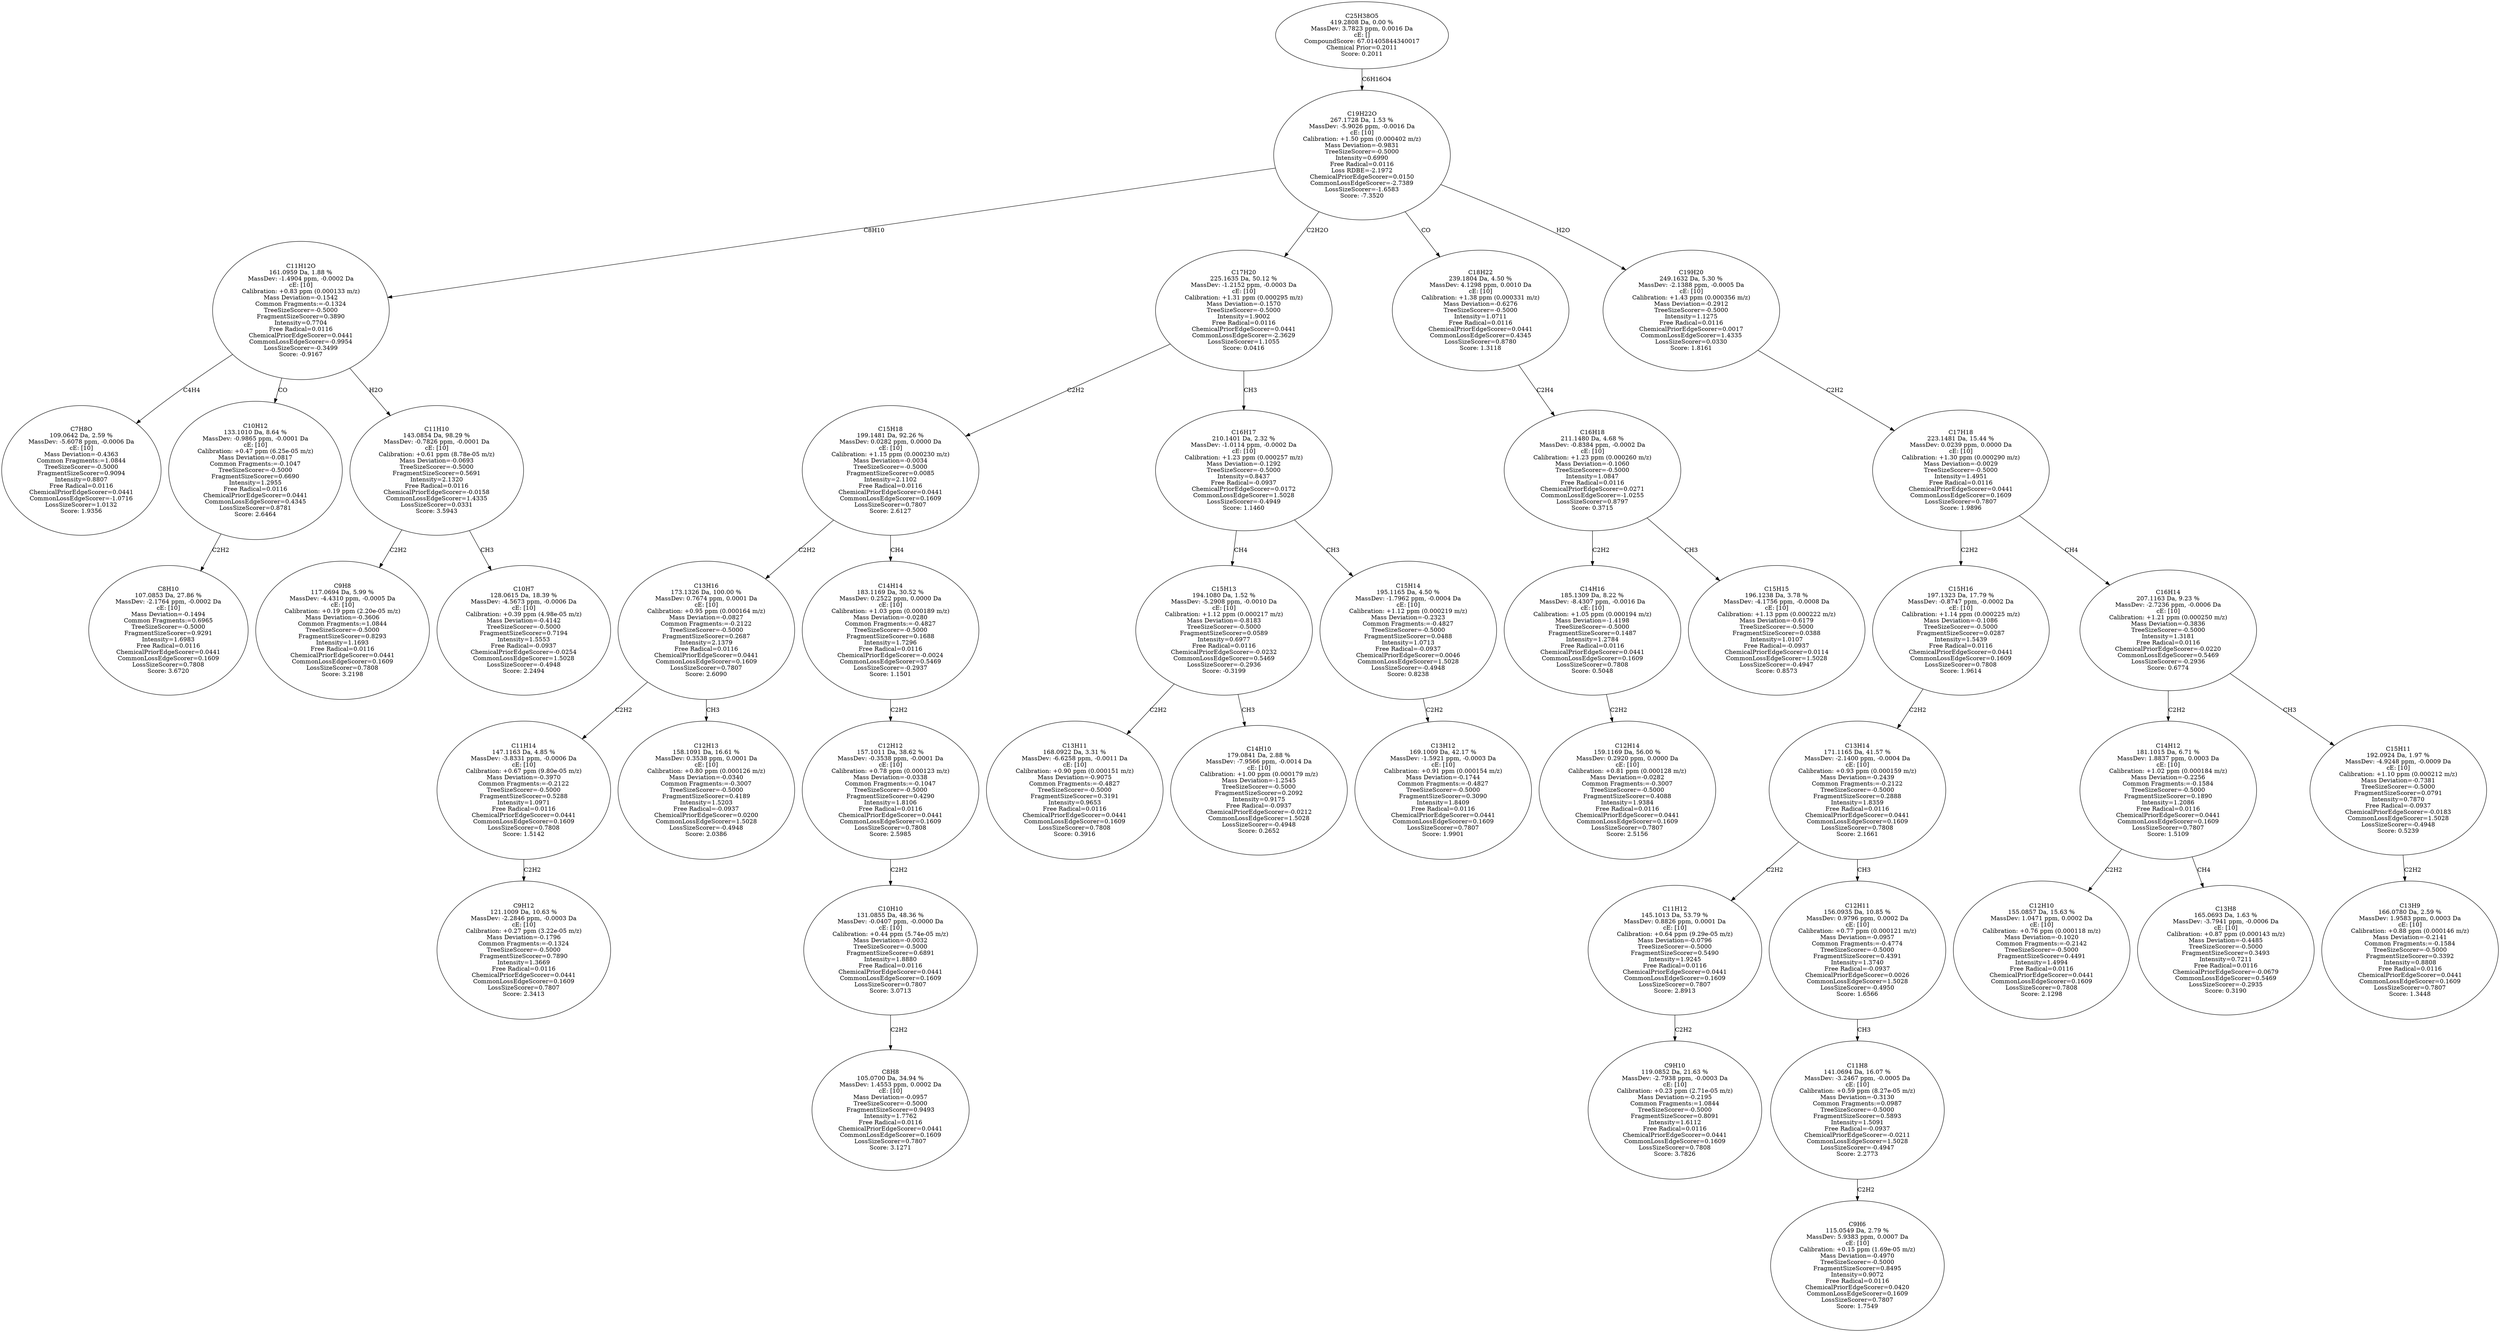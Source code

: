 strict digraph {
v1 [label="C7H8O\n109.0642 Da, 2.59 %\nMassDev: -5.6078 ppm, -0.0006 Da\ncE: [10]\nMass Deviation=-0.4363\nCommon Fragments:=1.0844\nTreeSizeScorer=-0.5000\nFragmentSizeScorer=0.9094\nIntensity=0.8807\nFree Radical=0.0116\nChemicalPriorEdgeScorer=0.0441\nCommonLossEdgeScorer=-1.0716\nLossSizeScorer=1.0132\nScore: 1.9356"];
v2 [label="C8H10\n107.0853 Da, 27.86 %\nMassDev: -2.1764 ppm, -0.0002 Da\ncE: [10]\nMass Deviation=-0.1494\nCommon Fragments:=0.6965\nTreeSizeScorer=-0.5000\nFragmentSizeScorer=0.9291\nIntensity=1.6983\nFree Radical=0.0116\nChemicalPriorEdgeScorer=0.0441\nCommonLossEdgeScorer=0.1609\nLossSizeScorer=0.7808\nScore: 3.6720"];
v3 [label="C10H12\n133.1010 Da, 8.64 %\nMassDev: -0.9865 ppm, -0.0001 Da\ncE: [10]\nCalibration: +0.47 ppm (6.25e-05 m/z)\nMass Deviation=-0.0817\nCommon Fragments:=-0.1047\nTreeSizeScorer=-0.5000\nFragmentSizeScorer=0.6690\nIntensity=1.2955\nFree Radical=0.0116\nChemicalPriorEdgeScorer=0.0441\nCommonLossEdgeScorer=0.4345\nLossSizeScorer=0.8781\nScore: 2.6464"];
v4 [label="C9H8\n117.0694 Da, 5.99 %\nMassDev: -4.4310 ppm, -0.0005 Da\ncE: [10]\nCalibration: +0.19 ppm (2.20e-05 m/z)\nMass Deviation=-0.3606\nCommon Fragments:=1.0844\nTreeSizeScorer=-0.5000\nFragmentSizeScorer=0.8293\nIntensity=1.1693\nFree Radical=0.0116\nChemicalPriorEdgeScorer=0.0441\nCommonLossEdgeScorer=0.1609\nLossSizeScorer=0.7808\nScore: 3.2198"];
v5 [label="C10H7\n128.0615 Da, 18.39 %\nMassDev: -4.5673 ppm, -0.0006 Da\ncE: [10]\nCalibration: +0.39 ppm (4.98e-05 m/z)\nMass Deviation=-0.4142\nTreeSizeScorer=-0.5000\nFragmentSizeScorer=0.7194\nIntensity=1.5553\nFree Radical=-0.0937\nChemicalPriorEdgeScorer=-0.0254\nCommonLossEdgeScorer=1.5028\nLossSizeScorer=-0.4948\nScore: 2.2494"];
v6 [label="C11H10\n143.0854 Da, 98.29 %\nMassDev: -0.7826 ppm, -0.0001 Da\ncE: [10]\nCalibration: +0.61 ppm (8.78e-05 m/z)\nMass Deviation=-0.0693\nTreeSizeScorer=-0.5000\nFragmentSizeScorer=0.5691\nIntensity=2.1320\nFree Radical=0.0116\nChemicalPriorEdgeScorer=-0.0158\nCommonLossEdgeScorer=1.4335\nLossSizeScorer=0.0331\nScore: 3.5943"];
v7 [label="C11H12O\n161.0959 Da, 1.88 %\nMassDev: -1.4904 ppm, -0.0002 Da\ncE: [10]\nCalibration: +0.83 ppm (0.000133 m/z)\nMass Deviation=-0.1542\nCommon Fragments:=-0.1324\nTreeSizeScorer=-0.5000\nFragmentSizeScorer=0.3890\nIntensity=0.7704\nFree Radical=0.0116\nChemicalPriorEdgeScorer=0.0441\nCommonLossEdgeScorer=-0.9954\nLossSizeScorer=-0.3499\nScore: -0.9167"];
v8 [label="C9H12\n121.1009 Da, 10.63 %\nMassDev: -2.2846 ppm, -0.0003 Da\ncE: [10]\nCalibration: +0.27 ppm (3.22e-05 m/z)\nMass Deviation=-0.1796\nCommon Fragments:=-0.1324\nTreeSizeScorer=-0.5000\nFragmentSizeScorer=0.7890\nIntensity=1.3669\nFree Radical=0.0116\nChemicalPriorEdgeScorer=0.0441\nCommonLossEdgeScorer=0.1609\nLossSizeScorer=0.7807\nScore: 2.3413"];
v9 [label="C11H14\n147.1163 Da, 4.85 %\nMassDev: -3.8331 ppm, -0.0006 Da\ncE: [10]\nCalibration: +0.67 ppm (9.80e-05 m/z)\nMass Deviation=-0.3970\nCommon Fragments:=-0.2122\nTreeSizeScorer=-0.5000\nFragmentSizeScorer=0.5288\nIntensity=1.0971\nFree Radical=0.0116\nChemicalPriorEdgeScorer=0.0441\nCommonLossEdgeScorer=0.1609\nLossSizeScorer=0.7808\nScore: 1.5142"];
v10 [label="C12H13\n158.1091 Da, 16.61 %\nMassDev: 0.3538 ppm, 0.0001 Da\ncE: [10]\nCalibration: +0.80 ppm (0.000126 m/z)\nMass Deviation=-0.0340\nCommon Fragments:=-0.3007\nTreeSizeScorer=-0.5000\nFragmentSizeScorer=0.4189\nIntensity=1.5203\nFree Radical=-0.0937\nChemicalPriorEdgeScorer=0.0200\nCommonLossEdgeScorer=1.5028\nLossSizeScorer=-0.4948\nScore: 2.0386"];
v11 [label="C13H16\n173.1326 Da, 100.00 %\nMassDev: 0.7674 ppm, 0.0001 Da\ncE: [10]\nCalibration: +0.95 ppm (0.000164 m/z)\nMass Deviation=-0.0827\nCommon Fragments:=-0.2122\nTreeSizeScorer=-0.5000\nFragmentSizeScorer=0.2687\nIntensity=2.1379\nFree Radical=0.0116\nChemicalPriorEdgeScorer=0.0441\nCommonLossEdgeScorer=0.1609\nLossSizeScorer=0.7807\nScore: 2.6090"];
v12 [label="C8H8\n105.0700 Da, 34.94 %\nMassDev: 1.4553 ppm, 0.0002 Da\ncE: [10]\nMass Deviation=-0.0957\nTreeSizeScorer=-0.5000\nFragmentSizeScorer=0.9493\nIntensity=1.7762\nFree Radical=0.0116\nChemicalPriorEdgeScorer=0.0441\nCommonLossEdgeScorer=0.1609\nLossSizeScorer=0.7807\nScore: 3.1271"];
v13 [label="C10H10\n131.0855 Da, 48.36 %\nMassDev: -0.0407 ppm, -0.0000 Da\ncE: [10]\nCalibration: +0.44 ppm (5.74e-05 m/z)\nMass Deviation=-0.0032\nTreeSizeScorer=-0.5000\nFragmentSizeScorer=0.6891\nIntensity=1.8880\nFree Radical=0.0116\nChemicalPriorEdgeScorer=0.0441\nCommonLossEdgeScorer=0.1609\nLossSizeScorer=0.7807\nScore: 3.0713"];
v14 [label="C12H12\n157.1011 Da, 38.62 %\nMassDev: -0.3538 ppm, -0.0001 Da\ncE: [10]\nCalibration: +0.78 ppm (0.000123 m/z)\nMass Deviation=-0.0338\nCommon Fragments:=-0.1047\nTreeSizeScorer=-0.5000\nFragmentSizeScorer=0.4290\nIntensity=1.8106\nFree Radical=0.0116\nChemicalPriorEdgeScorer=0.0441\nCommonLossEdgeScorer=0.1609\nLossSizeScorer=0.7808\nScore: 2.5985"];
v15 [label="C14H14\n183.1169 Da, 30.52 %\nMassDev: 0.2522 ppm, 0.0000 Da\ncE: [10]\nCalibration: +1.03 ppm (0.000189 m/z)\nMass Deviation=-0.0280\nCommon Fragments:=-0.4827\nTreeSizeScorer=-0.5000\nFragmentSizeScorer=0.1688\nIntensity=1.7296\nFree Radical=0.0116\nChemicalPriorEdgeScorer=-0.0024\nCommonLossEdgeScorer=0.5469\nLossSizeScorer=-0.2937\nScore: 1.1501"];
v16 [label="C15H18\n199.1481 Da, 92.26 %\nMassDev: 0.0282 ppm, 0.0000 Da\ncE: [10]\nCalibration: +1.15 ppm (0.000230 m/z)\nMass Deviation=-0.0034\nTreeSizeScorer=-0.5000\nFragmentSizeScorer=0.0085\nIntensity=2.1102\nFree Radical=0.0116\nChemicalPriorEdgeScorer=0.0441\nCommonLossEdgeScorer=0.1609\nLossSizeScorer=0.7807\nScore: 2.6127"];
v17 [label="C13H11\n168.0922 Da, 3.31 %\nMassDev: -6.6258 ppm, -0.0011 Da\ncE: [10]\nCalibration: +0.90 ppm (0.000151 m/z)\nMass Deviation=-0.9075\nCommon Fragments:=-0.4827\nTreeSizeScorer=-0.5000\nFragmentSizeScorer=0.3191\nIntensity=0.9653\nFree Radical=0.0116\nChemicalPriorEdgeScorer=0.0441\nCommonLossEdgeScorer=0.1609\nLossSizeScorer=0.7808\nScore: 0.3916"];
v18 [label="C14H10\n179.0841 Da, 2.88 %\nMassDev: -7.9566 ppm, -0.0014 Da\ncE: [10]\nCalibration: +1.00 ppm (0.000179 m/z)\nMass Deviation=-1.2545\nTreeSizeScorer=-0.5000\nFragmentSizeScorer=0.2092\nIntensity=0.9175\nFree Radical=-0.0937\nChemicalPriorEdgeScorer=-0.0212\nCommonLossEdgeScorer=1.5028\nLossSizeScorer=-0.4948\nScore: 0.2652"];
v19 [label="C15H13\n194.1080 Da, 1.52 %\nMassDev: -5.2908 ppm, -0.0010 Da\ncE: [10]\nCalibration: +1.12 ppm (0.000217 m/z)\nMass Deviation=-0.8183\nTreeSizeScorer=-0.5000\nFragmentSizeScorer=0.0589\nIntensity=0.6977\nFree Radical=0.0116\nChemicalPriorEdgeScorer=-0.0232\nCommonLossEdgeScorer=0.5469\nLossSizeScorer=-0.2936\nScore: -0.3199"];
v20 [label="C13H12\n169.1009 Da, 42.17 %\nMassDev: -1.5921 ppm, -0.0003 Da\ncE: [10]\nCalibration: +0.91 ppm (0.000154 m/z)\nMass Deviation=-0.1744\nCommon Fragments:=-0.4827\nTreeSizeScorer=-0.5000\nFragmentSizeScorer=0.3090\nIntensity=1.8409\nFree Radical=0.0116\nChemicalPriorEdgeScorer=0.0441\nCommonLossEdgeScorer=0.1609\nLossSizeScorer=0.7807\nScore: 1.9901"];
v21 [label="C15H14\n195.1165 Da, 4.50 %\nMassDev: -1.7962 ppm, -0.0004 Da\ncE: [10]\nCalibration: +1.12 ppm (0.000219 m/z)\nMass Deviation=-0.2323\nCommon Fragments:=-0.4827\nTreeSizeScorer=-0.5000\nFragmentSizeScorer=0.0488\nIntensity=1.0713\nFree Radical=-0.0937\nChemicalPriorEdgeScorer=0.0046\nCommonLossEdgeScorer=1.5028\nLossSizeScorer=-0.4948\nScore: 0.8238"];
v22 [label="C16H17\n210.1401 Da, 2.32 %\nMassDev: -1.0114 ppm, -0.0002 Da\ncE: [10]\nCalibration: +1.23 ppm (0.000257 m/z)\nMass Deviation=-0.1292\nTreeSizeScorer=-0.5000\nIntensity=0.8437\nFree Radical=-0.0937\nChemicalPriorEdgeScorer=0.0172\nCommonLossEdgeScorer=1.5028\nLossSizeScorer=-0.4949\nScore: 1.1460"];
v23 [label="C17H20\n225.1635 Da, 50.12 %\nMassDev: -1.2152 ppm, -0.0003 Da\ncE: [10]\nCalibration: +1.31 ppm (0.000295 m/z)\nMass Deviation=-0.1570\nTreeSizeScorer=-0.5000\nIntensity=1.9002\nFree Radical=0.0116\nChemicalPriorEdgeScorer=0.0441\nCommonLossEdgeScorer=-2.3629\nLossSizeScorer=1.1055\nScore: 0.0416"];
v24 [label="C12H14\n159.1169 Da, 56.00 %\nMassDev: 0.2920 ppm, 0.0000 Da\ncE: [10]\nCalibration: +0.81 ppm (0.000128 m/z)\nMass Deviation=-0.0282\nCommon Fragments:=-0.3007\nTreeSizeScorer=-0.5000\nFragmentSizeScorer=0.4088\nIntensity=1.9384\nFree Radical=0.0116\nChemicalPriorEdgeScorer=0.0441\nCommonLossEdgeScorer=0.1609\nLossSizeScorer=0.7807\nScore: 2.5156"];
v25 [label="C14H16\n185.1309 Da, 8.22 %\nMassDev: -8.4307 ppm, -0.0016 Da\ncE: [10]\nCalibration: +1.05 ppm (0.000194 m/z)\nMass Deviation=-1.4198\nTreeSizeScorer=-0.5000\nFragmentSizeScorer=0.1487\nIntensity=1.2784\nFree Radical=0.0116\nChemicalPriorEdgeScorer=0.0441\nCommonLossEdgeScorer=0.1609\nLossSizeScorer=0.7808\nScore: 0.5048"];
v26 [label="C15H15\n196.1238 Da, 3.78 %\nMassDev: -4.1756 ppm, -0.0008 Da\ncE: [10]\nCalibration: +1.13 ppm (0.000222 m/z)\nMass Deviation=-0.6179\nTreeSizeScorer=-0.5000\nFragmentSizeScorer=0.0388\nIntensity=1.0107\nFree Radical=-0.0937\nChemicalPriorEdgeScorer=0.0114\nCommonLossEdgeScorer=1.5028\nLossSizeScorer=-0.4947\nScore: 0.8573"];
v27 [label="C16H18\n211.1480 Da, 4.68 %\nMassDev: -0.8384 ppm, -0.0002 Da\ncE: [10]\nCalibration: +1.23 ppm (0.000260 m/z)\nMass Deviation=-0.1060\nTreeSizeScorer=-0.5000\nIntensity=1.0847\nFree Radical=0.0116\nChemicalPriorEdgeScorer=0.0271\nCommonLossEdgeScorer=-1.0255\nLossSizeScorer=0.8797\nScore: 0.3715"];
v28 [label="C18H22\n239.1804 Da, 4.50 %\nMassDev: 4.1298 ppm, 0.0010 Da\ncE: [10]\nCalibration: +1.38 ppm (0.000331 m/z)\nMass Deviation=-0.6276\nTreeSizeScorer=-0.5000\nIntensity=1.0711\nFree Radical=0.0116\nChemicalPriorEdgeScorer=0.0441\nCommonLossEdgeScorer=0.4345\nLossSizeScorer=0.8780\nScore: 1.3118"];
v29 [label="C9H10\n119.0852 Da, 21.63 %\nMassDev: -2.7938 ppm, -0.0003 Da\ncE: [10]\nCalibration: +0.23 ppm (2.71e-05 m/z)\nMass Deviation=-0.2195\nCommon Fragments:=1.0844\nTreeSizeScorer=-0.5000\nFragmentSizeScorer=0.8091\nIntensity=1.6112\nFree Radical=0.0116\nChemicalPriorEdgeScorer=0.0441\nCommonLossEdgeScorer=0.1609\nLossSizeScorer=0.7808\nScore: 3.7826"];
v30 [label="C11H12\n145.1013 Da, 53.79 %\nMassDev: 0.8826 ppm, 0.0001 Da\ncE: [10]\nCalibration: +0.64 ppm (9.29e-05 m/z)\nMass Deviation=-0.0796\nTreeSizeScorer=-0.5000\nFragmentSizeScorer=0.5490\nIntensity=1.9245\nFree Radical=0.0116\nChemicalPriorEdgeScorer=0.0441\nCommonLossEdgeScorer=0.1609\nLossSizeScorer=0.7807\nScore: 2.8913"];
v31 [label="C9H6\n115.0549 Da, 2.79 %\nMassDev: 5.9383 ppm, 0.0007 Da\ncE: [10]\nCalibration: +0.15 ppm (1.69e-05 m/z)\nMass Deviation=-0.4970\nTreeSizeScorer=-0.5000\nFragmentSizeScorer=0.8495\nIntensity=0.9072\nFree Radical=0.0116\nChemicalPriorEdgeScorer=0.0420\nCommonLossEdgeScorer=0.1609\nLossSizeScorer=0.7807\nScore: 1.7549"];
v32 [label="C11H8\n141.0694 Da, 16.07 %\nMassDev: -3.2467 ppm, -0.0005 Da\ncE: [10]\nCalibration: +0.59 ppm (8.27e-05 m/z)\nMass Deviation=-0.3130\nCommon Fragments:=0.0987\nTreeSizeScorer=-0.5000\nFragmentSizeScorer=0.5893\nIntensity=1.5091\nFree Radical=-0.0937\nChemicalPriorEdgeScorer=-0.0211\nCommonLossEdgeScorer=1.5028\nLossSizeScorer=-0.4947\nScore: 2.2773"];
v33 [label="C12H11\n156.0935 Da, 10.85 %\nMassDev: 0.9796 ppm, 0.0002 Da\ncE: [10]\nCalibration: +0.77 ppm (0.000121 m/z)\nMass Deviation=-0.0957\nCommon Fragments:=-0.4774\nTreeSizeScorer=-0.5000\nFragmentSizeScorer=0.4391\nIntensity=1.3740\nFree Radical=-0.0937\nChemicalPriorEdgeScorer=0.0026\nCommonLossEdgeScorer=1.5028\nLossSizeScorer=-0.4950\nScore: 1.6566"];
v34 [label="C13H14\n171.1165 Da, 41.57 %\nMassDev: -2.1400 ppm, -0.0004 Da\ncE: [10]\nCalibration: +0.93 ppm (0.000159 m/z)\nMass Deviation=-0.2439\nCommon Fragments:=-0.2122\nTreeSizeScorer=-0.5000\nFragmentSizeScorer=0.2888\nIntensity=1.8359\nFree Radical=0.0116\nChemicalPriorEdgeScorer=0.0441\nCommonLossEdgeScorer=0.1609\nLossSizeScorer=0.7808\nScore: 2.1661"];
v35 [label="C15H16\n197.1323 Da, 17.79 %\nMassDev: -0.8747 ppm, -0.0002 Da\ncE: [10]\nCalibration: +1.14 ppm (0.000225 m/z)\nMass Deviation=-0.1086\nTreeSizeScorer=-0.5000\nFragmentSizeScorer=0.0287\nIntensity=1.5439\nFree Radical=0.0116\nChemicalPriorEdgeScorer=0.0441\nCommonLossEdgeScorer=0.1609\nLossSizeScorer=0.7808\nScore: 1.9614"];
v36 [label="C12H10\n155.0857 Da, 15.63 %\nMassDev: 1.0471 ppm, 0.0002 Da\ncE: [10]\nCalibration: +0.76 ppm (0.000118 m/z)\nMass Deviation=-0.1020\nCommon Fragments:=-0.2142\nTreeSizeScorer=-0.5000\nFragmentSizeScorer=0.4491\nIntensity=1.4994\nFree Radical=0.0116\nChemicalPriorEdgeScorer=0.0441\nCommonLossEdgeScorer=0.1609\nLossSizeScorer=0.7808\nScore: 2.1298"];
v37 [label="C13H8\n165.0693 Da, 1.63 %\nMassDev: -3.7941 ppm, -0.0006 Da\ncE: [10]\nCalibration: +0.87 ppm (0.000143 m/z)\nMass Deviation=-0.4485\nTreeSizeScorer=-0.5000\nFragmentSizeScorer=0.3493\nIntensity=0.7211\nFree Radical=0.0116\nChemicalPriorEdgeScorer=-0.0679\nCommonLossEdgeScorer=0.5469\nLossSizeScorer=-0.2935\nScore: 0.3190"];
v38 [label="C14H12\n181.1015 Da, 6.71 %\nMassDev: 1.8837 ppm, 0.0003 Da\ncE: [10]\nCalibration: +1.02 ppm (0.000184 m/z)\nMass Deviation=-0.2256\nCommon Fragments:=-0.1584\nTreeSizeScorer=-0.5000\nFragmentSizeScorer=0.1890\nIntensity=1.2086\nFree Radical=0.0116\nChemicalPriorEdgeScorer=0.0441\nCommonLossEdgeScorer=0.1609\nLossSizeScorer=0.7807\nScore: 1.5109"];
v39 [label="C13H9\n166.0780 Da, 2.59 %\nMassDev: 1.9583 ppm, 0.0003 Da\ncE: [10]\nCalibration: +0.88 ppm (0.000146 m/z)\nMass Deviation=-0.2141\nCommon Fragments:=-0.1584\nTreeSizeScorer=-0.5000\nFragmentSizeScorer=0.3392\nIntensity=0.8808\nFree Radical=0.0116\nChemicalPriorEdgeScorer=0.0441\nCommonLossEdgeScorer=0.1609\nLossSizeScorer=0.7807\nScore: 1.3448"];
v40 [label="C15H11\n192.0924 Da, 1.97 %\nMassDev: -4.9248 ppm, -0.0009 Da\ncE: [10]\nCalibration: +1.10 ppm (0.000212 m/z)\nMass Deviation=-0.7381\nTreeSizeScorer=-0.5000\nFragmentSizeScorer=0.0791\nIntensity=0.7870\nFree Radical=-0.0937\nChemicalPriorEdgeScorer=-0.0183\nCommonLossEdgeScorer=1.5028\nLossSizeScorer=-0.4948\nScore: 0.5239"];
v41 [label="C16H14\n207.1163 Da, 9.23 %\nMassDev: -2.7236 ppm, -0.0006 Da\ncE: [10]\nCalibration: +1.21 ppm (0.000250 m/z)\nMass Deviation=-0.3836\nTreeSizeScorer=-0.5000\nIntensity=1.3181\nFree Radical=0.0116\nChemicalPriorEdgeScorer=-0.0220\nCommonLossEdgeScorer=0.5469\nLossSizeScorer=-0.2936\nScore: 0.6774"];
v42 [label="C17H18\n223.1481 Da, 15.44 %\nMassDev: 0.0239 ppm, 0.0000 Da\ncE: [10]\nCalibration: +1.30 ppm (0.000290 m/z)\nMass Deviation=-0.0029\nTreeSizeScorer=-0.5000\nIntensity=1.4951\nFree Radical=0.0116\nChemicalPriorEdgeScorer=0.0441\nCommonLossEdgeScorer=0.1609\nLossSizeScorer=0.7807\nScore: 1.9896"];
v43 [label="C19H20\n249.1632 Da, 5.30 %\nMassDev: -2.1388 ppm, -0.0005 Da\ncE: [10]\nCalibration: +1.43 ppm (0.000356 m/z)\nMass Deviation=-0.2912\nTreeSizeScorer=-0.5000\nIntensity=1.1275\nFree Radical=0.0116\nChemicalPriorEdgeScorer=0.0017\nCommonLossEdgeScorer=1.4335\nLossSizeScorer=0.0330\nScore: 1.8161"];
v44 [label="C19H22O\n267.1728 Da, 1.53 %\nMassDev: -5.9026 ppm, -0.0016 Da\ncE: [10]\nCalibration: +1.50 ppm (0.000402 m/z)\nMass Deviation=-0.9831\nTreeSizeScorer=-0.5000\nIntensity=0.6990\nFree Radical=0.0116\nLoss RDBE=-2.1972\nChemicalPriorEdgeScorer=0.0150\nCommonLossEdgeScorer=-2.7389\nLossSizeScorer=-1.6583\nScore: -7.3520"];
v45 [label="C25H38O5\n419.2808 Da, 0.00 %\nMassDev: 3.7823 ppm, 0.0016 Da\ncE: []\nCompoundScore: 67.01405844340017\nChemical Prior=0.2011\nScore: 0.2011"];
v7 -> v1 [label="C4H4"];
v3 -> v2 [label="C2H2"];
v7 -> v3 [label="CO"];
v6 -> v4 [label="C2H2"];
v6 -> v5 [label="CH3"];
v7 -> v6 [label="H2O"];
v44 -> v7 [label="C8H10"];
v9 -> v8 [label="C2H2"];
v11 -> v9 [label="C2H2"];
v11 -> v10 [label="CH3"];
v16 -> v11 [label="C2H2"];
v13 -> v12 [label="C2H2"];
v14 -> v13 [label="C2H2"];
v15 -> v14 [label="C2H2"];
v16 -> v15 [label="CH4"];
v23 -> v16 [label="C2H2"];
v19 -> v17 [label="C2H2"];
v19 -> v18 [label="CH3"];
v22 -> v19 [label="CH4"];
v21 -> v20 [label="C2H2"];
v22 -> v21 [label="CH3"];
v23 -> v22 [label="CH3"];
v44 -> v23 [label="C2H2O"];
v25 -> v24 [label="C2H2"];
v27 -> v25 [label="C2H2"];
v27 -> v26 [label="CH3"];
v28 -> v27 [label="C2H4"];
v44 -> v28 [label="CO"];
v30 -> v29 [label="C2H2"];
v34 -> v30 [label="C2H2"];
v32 -> v31 [label="C2H2"];
v33 -> v32 [label="CH3"];
v34 -> v33 [label="CH3"];
v35 -> v34 [label="C2H2"];
v42 -> v35 [label="C2H2"];
v38 -> v36 [label="C2H2"];
v38 -> v37 [label="CH4"];
v41 -> v38 [label="C2H2"];
v40 -> v39 [label="C2H2"];
v41 -> v40 [label="CH3"];
v42 -> v41 [label="CH4"];
v43 -> v42 [label="C2H2"];
v44 -> v43 [label="H2O"];
v45 -> v44 [label="C6H16O4"];
}